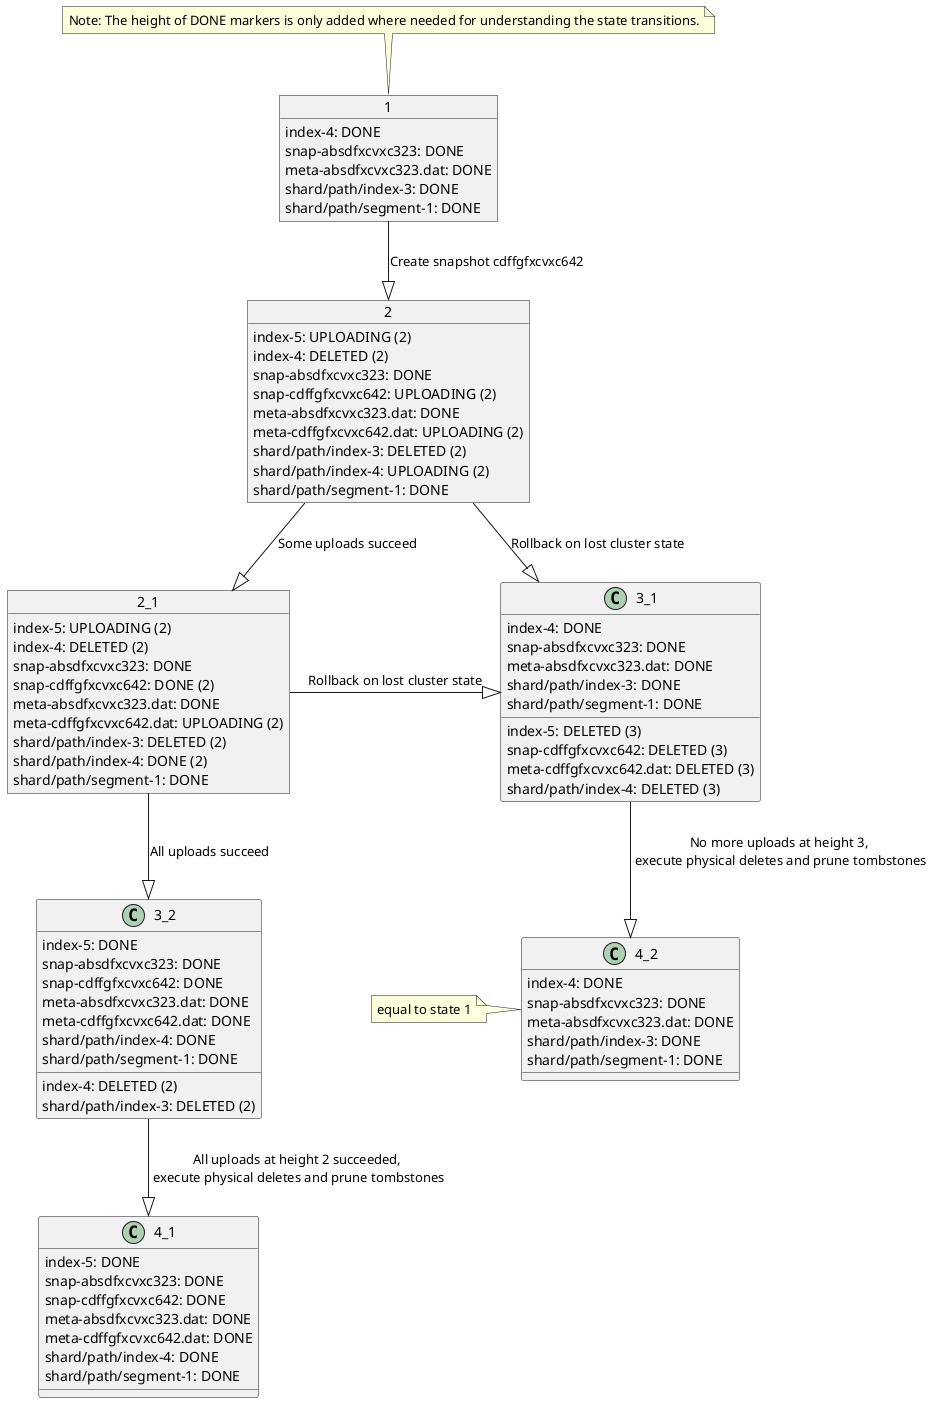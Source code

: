 @startuml


Object 1 {
    index-4: DONE
    snap-absdfxcvxc323: DONE
    meta-absdfxcvxc323.dat: DONE
    shard/path/index-3: DONE
    shard/path/segment-1: DONE
}
note top
Note: The height of DONE markers is only added where needed for understanding the state transitions.
end note

Object 2 {
    index-5: UPLOADING (2)
    index-4: DELETED (2)
    snap-absdfxcvxc323: DONE
    snap-cdffgfxcvxc642: UPLOADING (2)
    meta-absdfxcvxc323.dat: DONE
    meta-cdffgfxcvxc642.dat: UPLOADING (2)
    shard/path/index-3: DELETED (2)
    shard/path/index-4: UPLOADING (2)
    shard/path/segment-1: DONE
}

Object 2_1 {
    index-5: UPLOADING (2)
    index-4: DELETED (2)
    snap-absdfxcvxc323: DONE
    snap-cdffgfxcvxc642: DONE (2)
    meta-absdfxcvxc323.dat: DONE
    meta-cdffgfxcvxc642.dat: UPLOADING (2)
    shard/path/index-3: DELETED (2)
    shard/path/index-4: DONE (2)
    shard/path/segment-1: DONE
}

1 --|> 2: Create snapshot cdffgfxcvxc642

2 --|> 2_1: Some uploads succeed

2_1 -|> 3_1: Rollback on lost cluster state
2 -|> 3_1: Rollback on lost cluster state
2_1 --|> 3_2: All uploads succeed

Object 3_1 {
    index-5: DELETED (3)
    index-4: DONE
    snap-absdfxcvxc323: DONE
    snap-cdffgfxcvxc642: DELETED (3)
    meta-absdfxcvxc323.dat: DONE
    meta-cdffgfxcvxc642.dat: DELETED (3)
    shard/path/index-3: DONE
    shard/path/index-4: DELETED (3)
    shard/path/segment-1: DONE
}

Object 3_2 {
    index-5: DONE
    index-4: DELETED (2)
    snap-absdfxcvxc323: DONE
    snap-cdffgfxcvxc642: DONE
    meta-absdfxcvxc323.dat: DONE
    meta-cdffgfxcvxc642.dat: DONE
    shard/path/index-3: DELETED (2)
    shard/path/index-4: DONE
    shard/path/segment-1: DONE
}

3_2 --|> 4_1: All uploads at height 2 succeeded,\n execute physical deletes and prune tombstones
3_1 --|> 4_2: No more uploads at height 3,\n execute physical deletes and prune tombstones


Object 4_1 {
    index-5: DONE
    snap-absdfxcvxc323: DONE
    snap-cdffgfxcvxc642: DONE
    meta-absdfxcvxc323.dat: DONE
    meta-cdffgfxcvxc642.dat: DONE
    shard/path/index-4: DONE
    shard/path/segment-1: DONE
}

Object 4_2 {
    index-4: DONE
    snap-absdfxcvxc323: DONE
    meta-absdfxcvxc323.dat: DONE
    shard/path/index-3: DONE
    shard/path/segment-1: DONE
}
note left: equal to state 1

@enduml